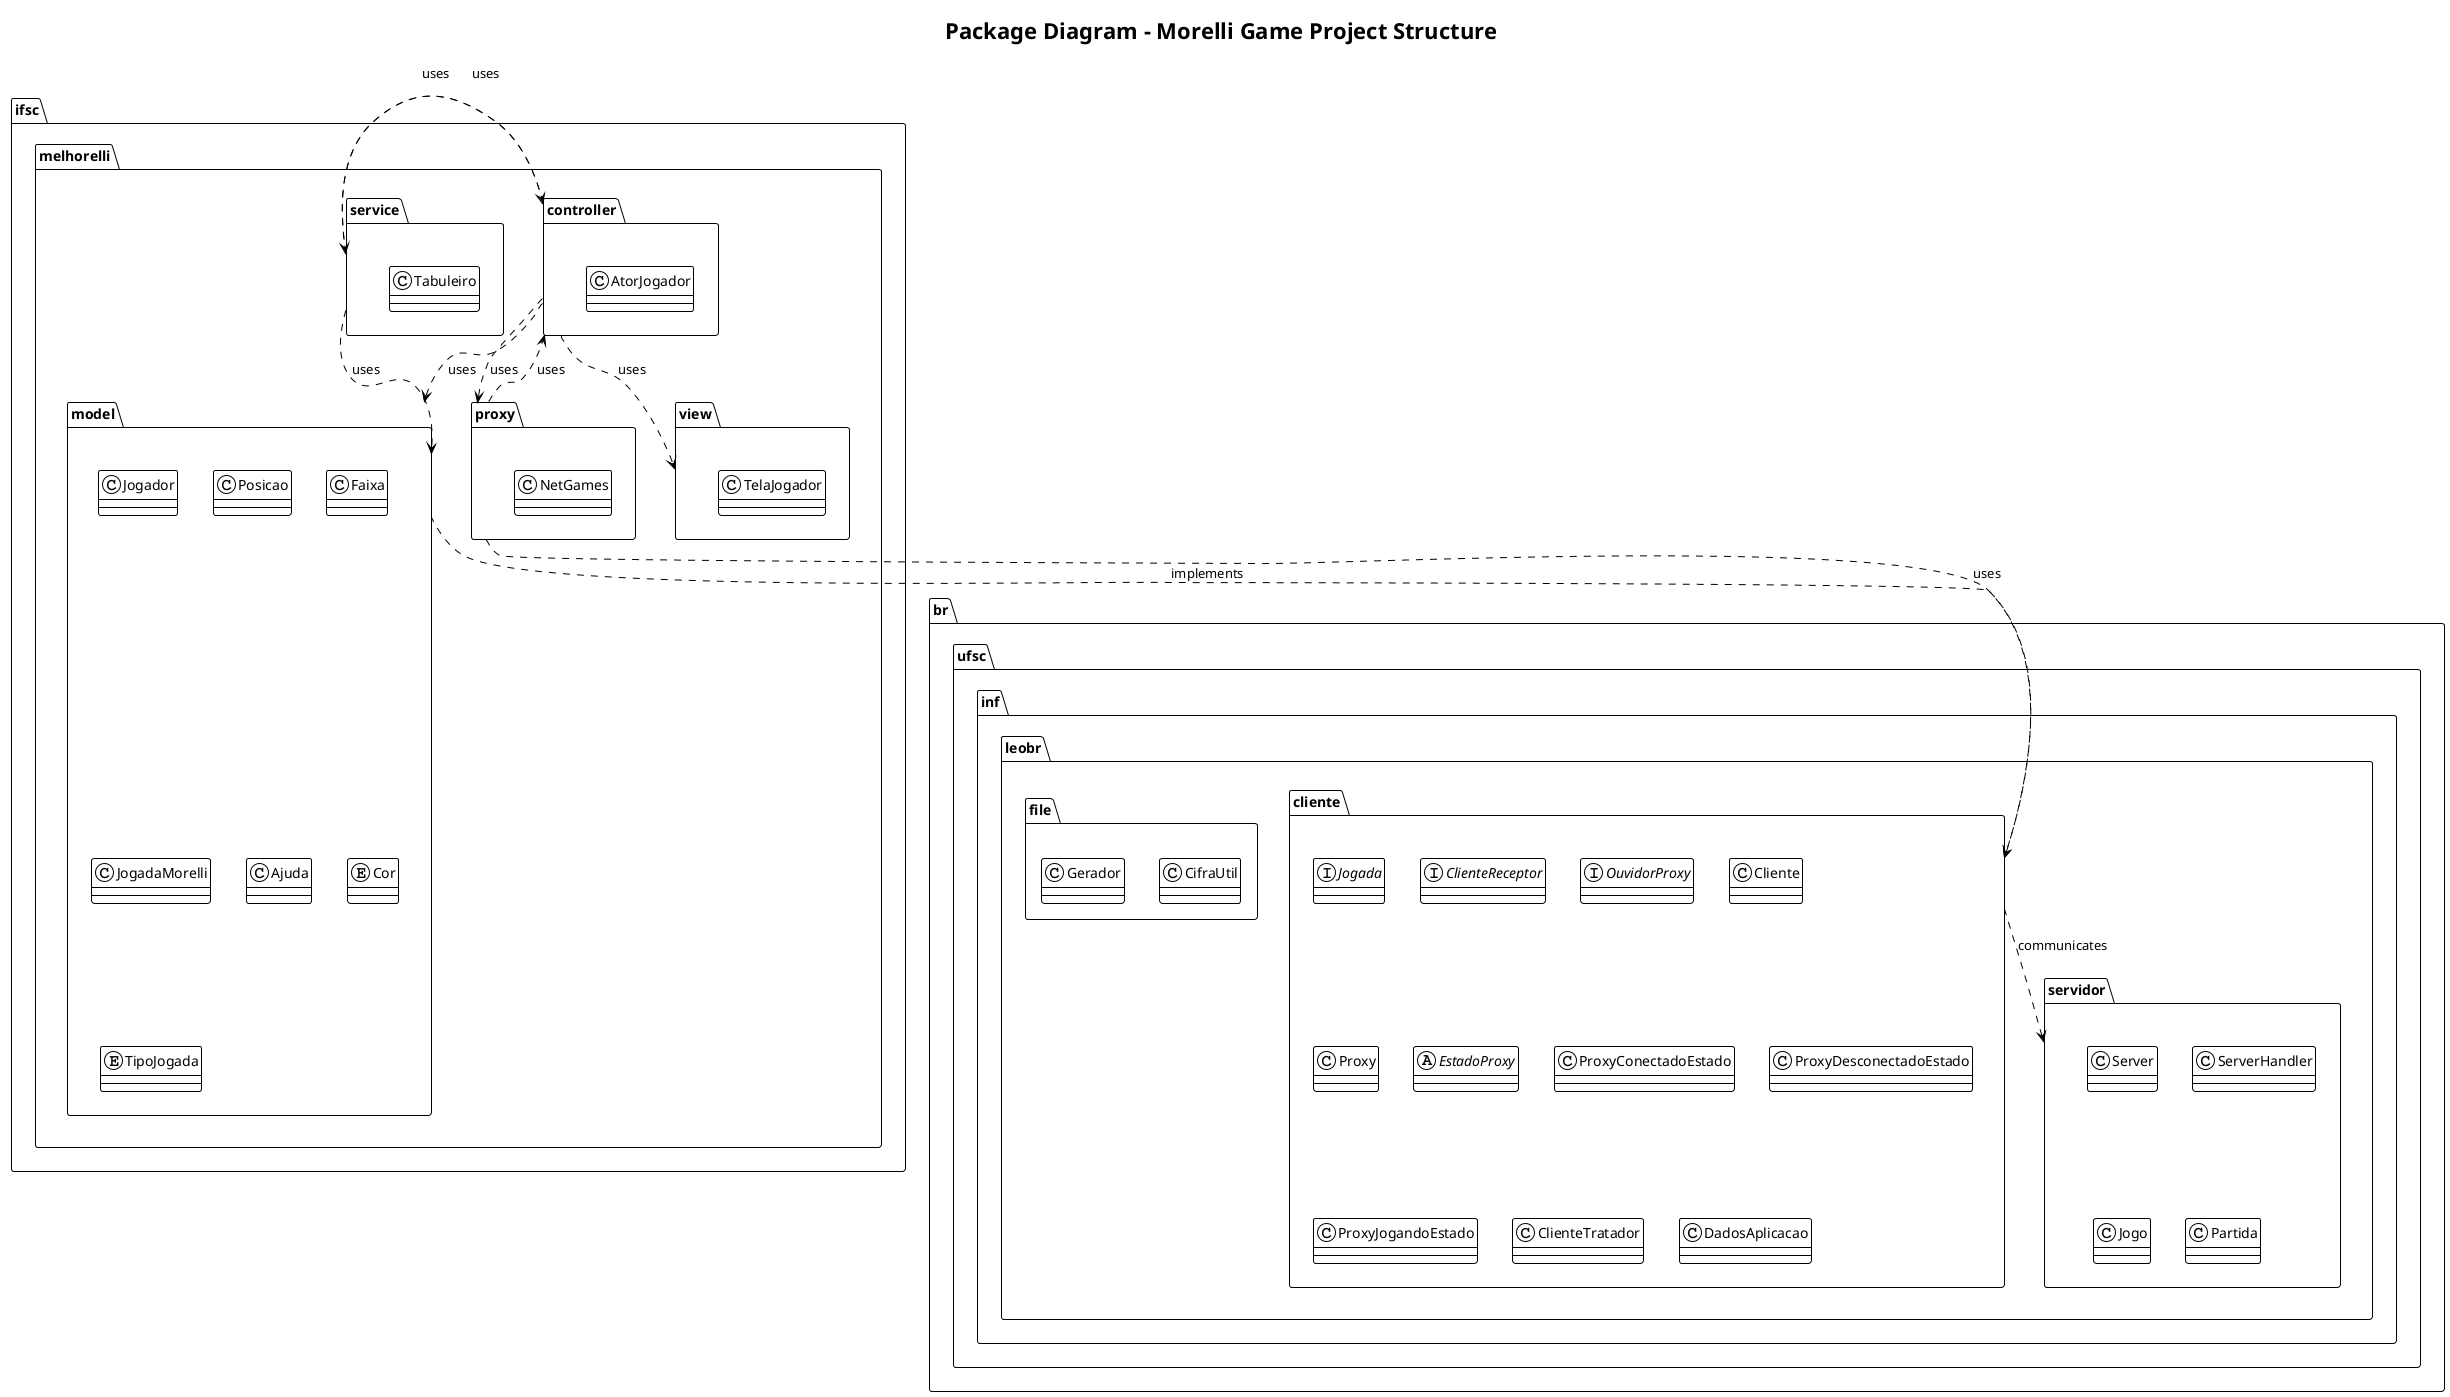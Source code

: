 @startuml PackageDiagram
!theme plain
title Package Diagram - Morelli Game Project Structure

package "ifsc.melhorelli" {
    package "controller" {
        class AtorJogador
    }
    
    package "model" {
        class Jogador
        class Posicao
        class Faixa
        class JogadaMorelli
        class Ajuda
        enum Cor
        enum TipoJogada
    }
    
    package "service" {
        class Tabuleiro
    }
    
    package "proxy" {
        class NetGames
    }
    
    package "view" {
        class TelaJogador
    }
}

package "br.ufsc.inf.leobr.cliente" {
    interface Jogada
    interface ClienteReceptor
    interface OuvidorProxy
    class Cliente
    class Proxy
    abstract EstadoProxy
    class ProxyConectadoEstado
    class ProxyDesconectadoEstado
    class ProxyJogandoEstado
    class ClienteTratador
    class DadosAplicacao
}

package "br.ufsc.inf.leobr.servidor" {
    class Server
    class ServerHandler
    class Jogo
    class Partida
}

package "br.ufsc.inf.leobr.file" {
    class CifraUtil
    class Gerador
}

' Dependencies
controller ..> model : uses
controller ..> service : uses
controller ..> proxy : uses
controller ..> view : uses

service ..> model : uses
service ..> controller : uses

proxy ..> controller : uses
proxy ..> br.ufsc.inf.leobr.cliente : uses

model ..> br.ufsc.inf.leobr.cliente : implements

br.ufsc.inf.leobr.cliente ..> br.ufsc.inf.leobr.servidor : communicates

@enduml